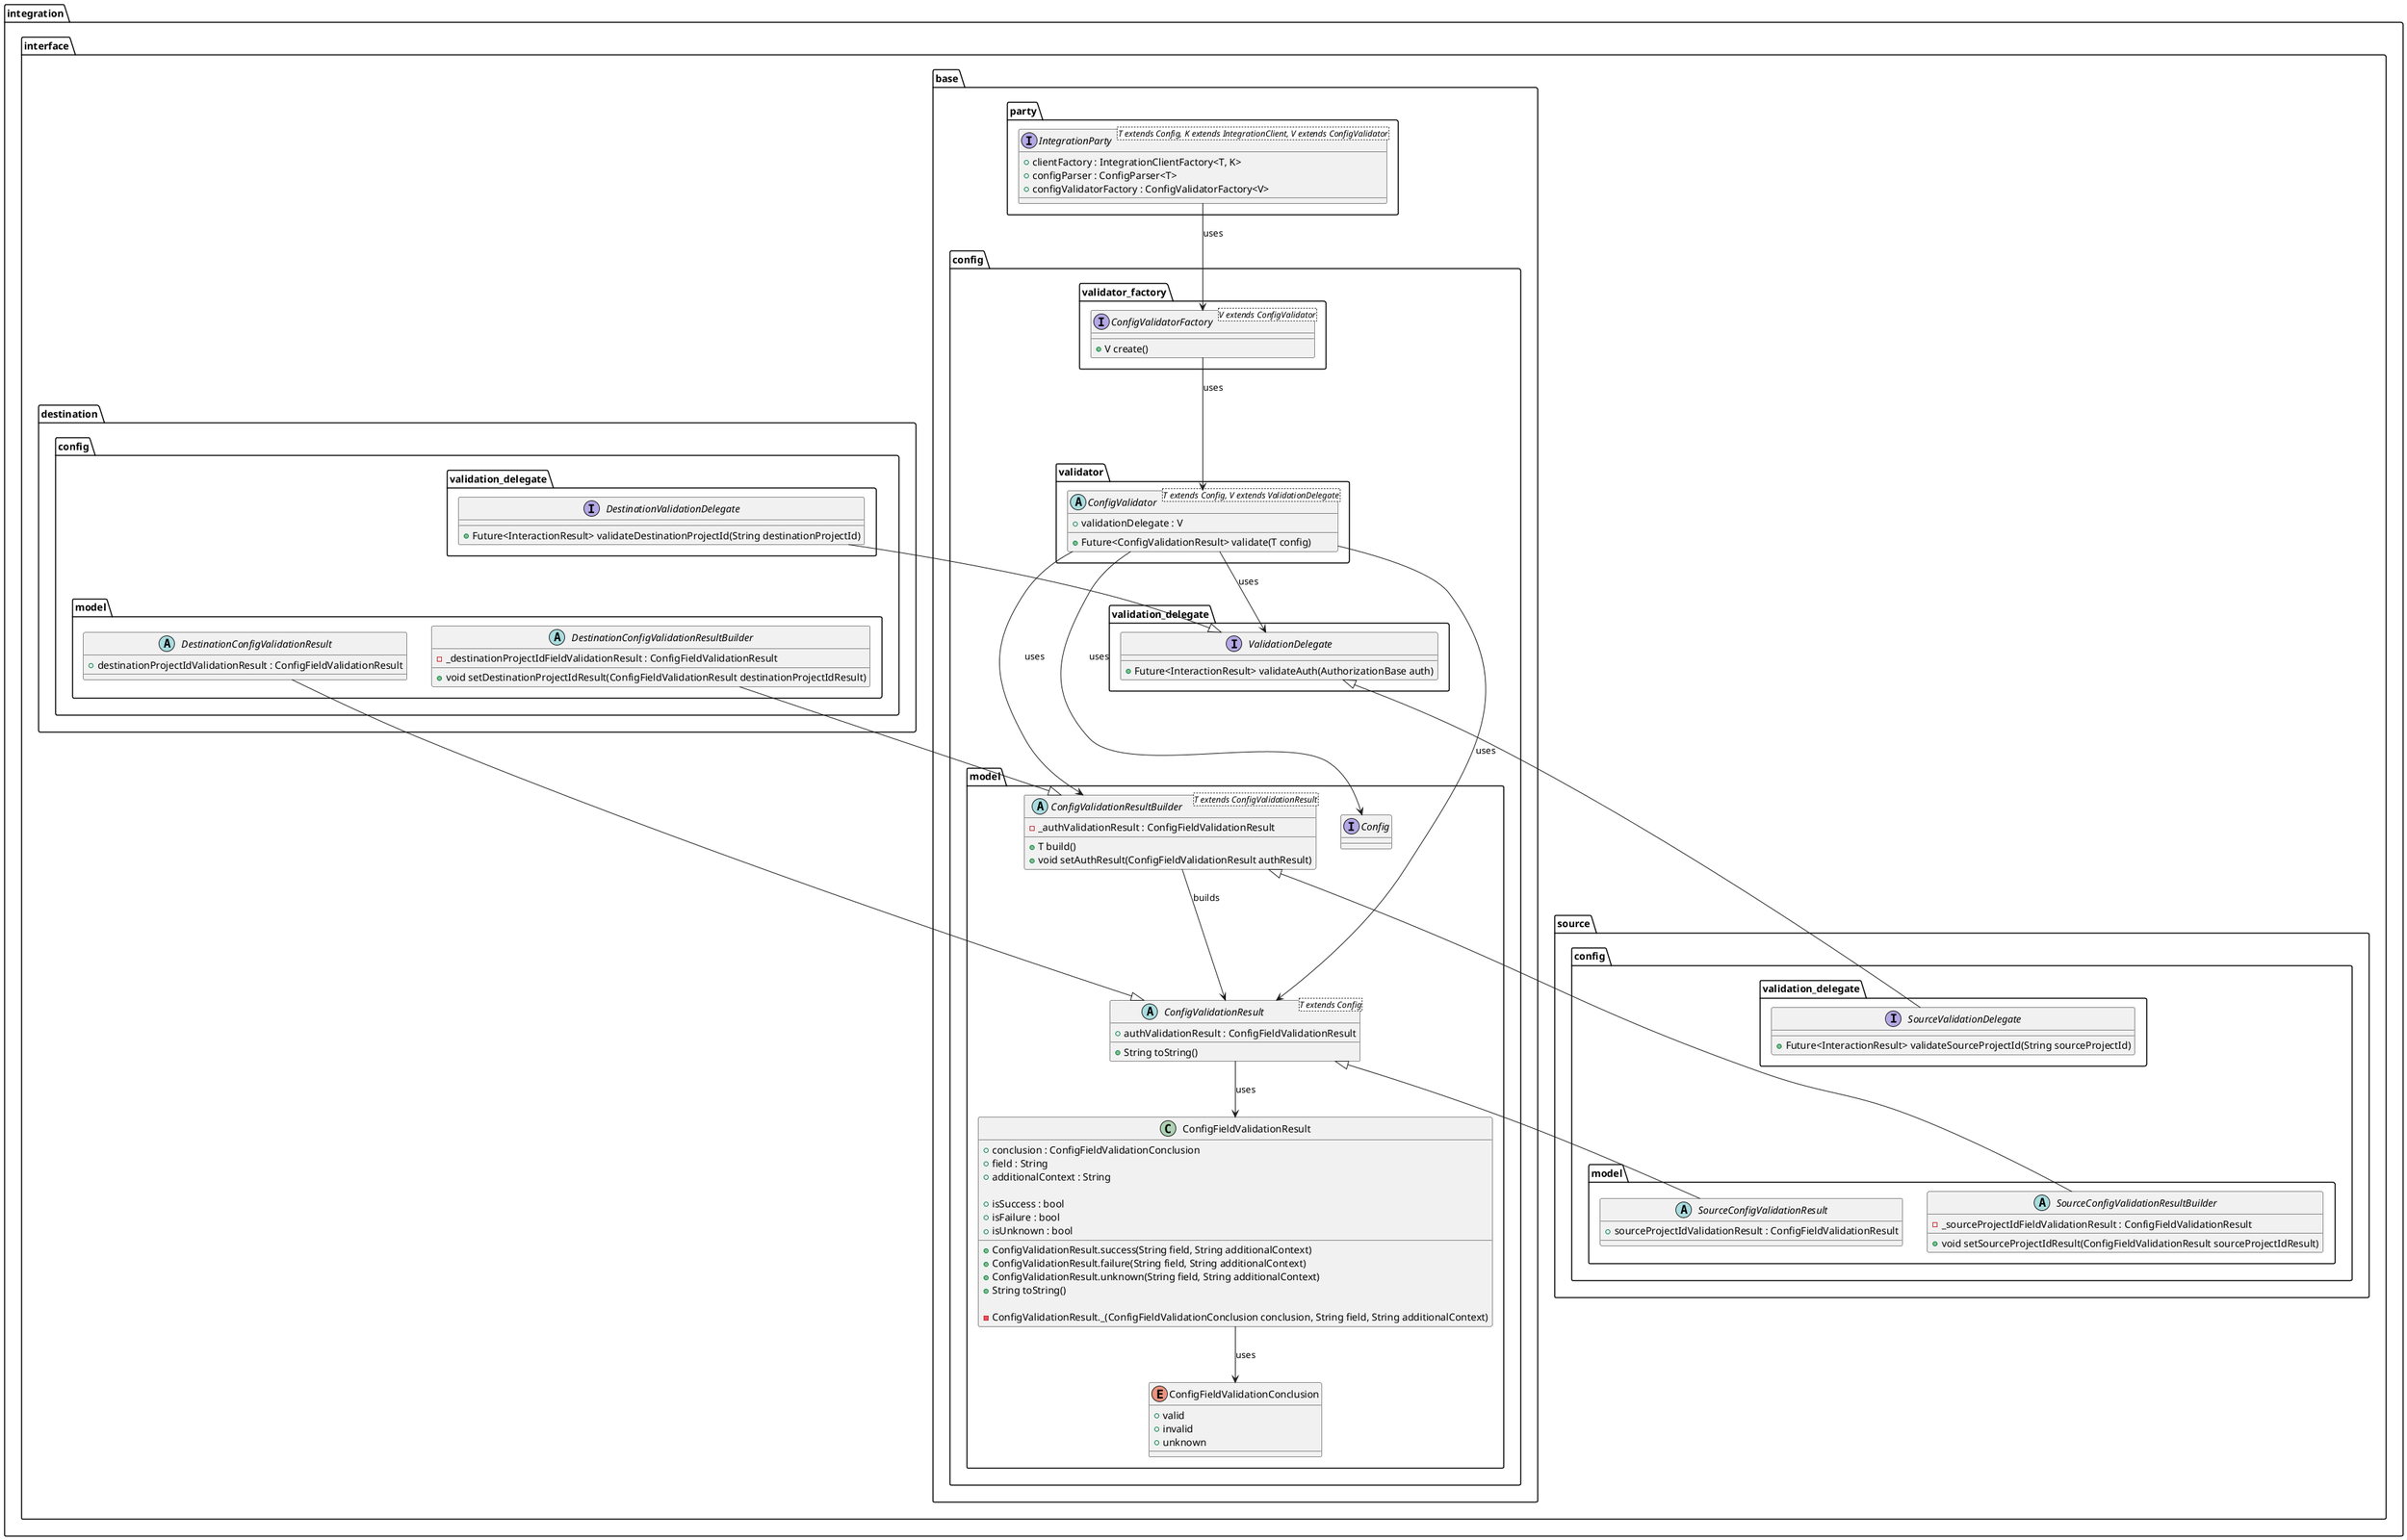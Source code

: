 @startuml ci_integrations_config_validator_class_diagram

    package integration.interface {
        package base {
            package party {
                interface IntegrationParty<T extends Config, K extends IntegrationClient, V extends ConfigValidator> {
                    + clientFactory : IntegrationClientFactory<T, K>
                    + configParser : ConfigParser<T>
                    + configValidatorFactory : ConfigValidatorFactory<V>
                }
            }

            package config {
                package model {
                    interface Config {}

                    abstract ConfigValidationResultBuilder<T extends ConfigValidationResult> {
                        - _authValidationResult : ConfigFieldValidationResult

                        + T build()
                        + void setAuthResult(ConfigFieldValidationResult authResult)
                    }

                    abstract class ConfigValidationResult<T extends Config> {
                        + authValidationResult : ConfigFieldValidationResult

                        + String toString()
                    }

                    enum ConfigFieldValidationConclusion {
                        + valid
                        + invalid
                        + unknown
                    }

                    class ConfigFieldValidationResult {
                        + conclusion : ConfigFieldValidationConclusion
                        + field : String
                        + additionalContext : String

                        + isSuccess : bool
                        + isFailure : bool
                        + isUnknown : bool

                        + ConfigValidationResult.success(String field, String additionalContext)
                        + ConfigValidationResult.failure(String field, String additionalContext)
                        + ConfigValidationResult.unknown(String field, String additionalContext)
                        + String toString()

                        - ConfigValidationResult._(ConfigFieldValidationConclusion conclusion, String field, String additionalContext)
                    }
                }

                package validator {
                    abstract class ConfigValidator<T extends Config, V extends ValidationDelegate> {
                        + validationDelegate : V

                        + Future<ConfigValidationResult> validate(T config)
                    }
                }

                package validation_delegate as base_validation_delegate {
                    interface ValidationDelegate {
                        + Future<InteractionResult> validateAuth(AuthorizationBase auth)
                    }
                }

                package validator_factory {
                    interface ConfigValidatorFactory<V extends ConfigValidator> {
                        + V create()
                    }
                }
            }
        }
        
        package source.config {
            package validation_delegate as source_validation_delegate {
                interface SourceValidationDelegate {
                    + Future<InteractionResult> validateSourceProjectId(String sourceProjectId)
                }
            }

            package model as source_model {
                abstract class SourceConfigValidationResult {
                    + sourceProjectIdValidationResult : ConfigFieldValidationResult
                }

                abstract class SourceConfigValidationResultBuilder {
                    - _sourceProjectIdFieldValidationResult : ConfigFieldValidationResult

                    + void setSourceProjectIdResult(ConfigFieldValidationResult sourceProjectIdResult)
                }
            }
        }

        package destination.config {
            package validation_delegate as destination_validation_delegate {
                interface DestinationValidationDelegate {
                    + Future<InteractionResult> validateDestinationProjectId(String destinationProjectId)
                }
            }

            package model as destination_model {
                abstract class DestinationConfigValidationResult {
                    + destinationProjectIdValidationResult : ConfigFieldValidationResult
                }

                abstract class DestinationConfigValidationResultBuilder {
                    - _destinationProjectIdFieldValidationResult : ConfigFieldValidationResult

                    + void setDestinationProjectIdResult(ConfigFieldValidationResult destinationProjectIdResult)
                }
            }
        }
    }

    IntegrationParty --> ConfigValidatorFactory : uses

    ConfigValidatorFactory --> ConfigValidator : uses

    ConfigValidator --> ValidationDelegate : uses
    ConfigValidator --> ConfigValidationResult : uses
    ConfigValidator --> ConfigValidationResultBuilder : uses
    ConfigValidator --> Config : uses

    ConfigValidationResultBuilder -down-> ConfigValidationResult : builds

    ConfigValidationResult -down-> ConfigFieldValidationResult : uses

    ConfigFieldValidationResult -down-> ConfigFieldValidationConclusion : uses

    SourceValidationDelegate -up-|> ValidationDelegate
    DestinationValidationDelegate -down-|> ValidationDelegate

    SourceConfigValidationResult -up-|> ConfigValidationResult
    DestinationConfigValidationResult -down-|> ConfigValidationResult

    SourceConfigValidationResultBuilder -up-|> ConfigValidationResultBuilder
    DestinationConfigValidationResultBuilder -down-|> ConfigValidationResultBuilder

    ValidationDelegate -[hidden]down-> ConfigValidationResultBuilder

    DestinationValidationDelegate -[hidden]down-> DestinationConfigValidationResultBuilder
    SourceValidationDelegate -[hidden]down-> SourceConfigValidationResultBuilder
@enduml
